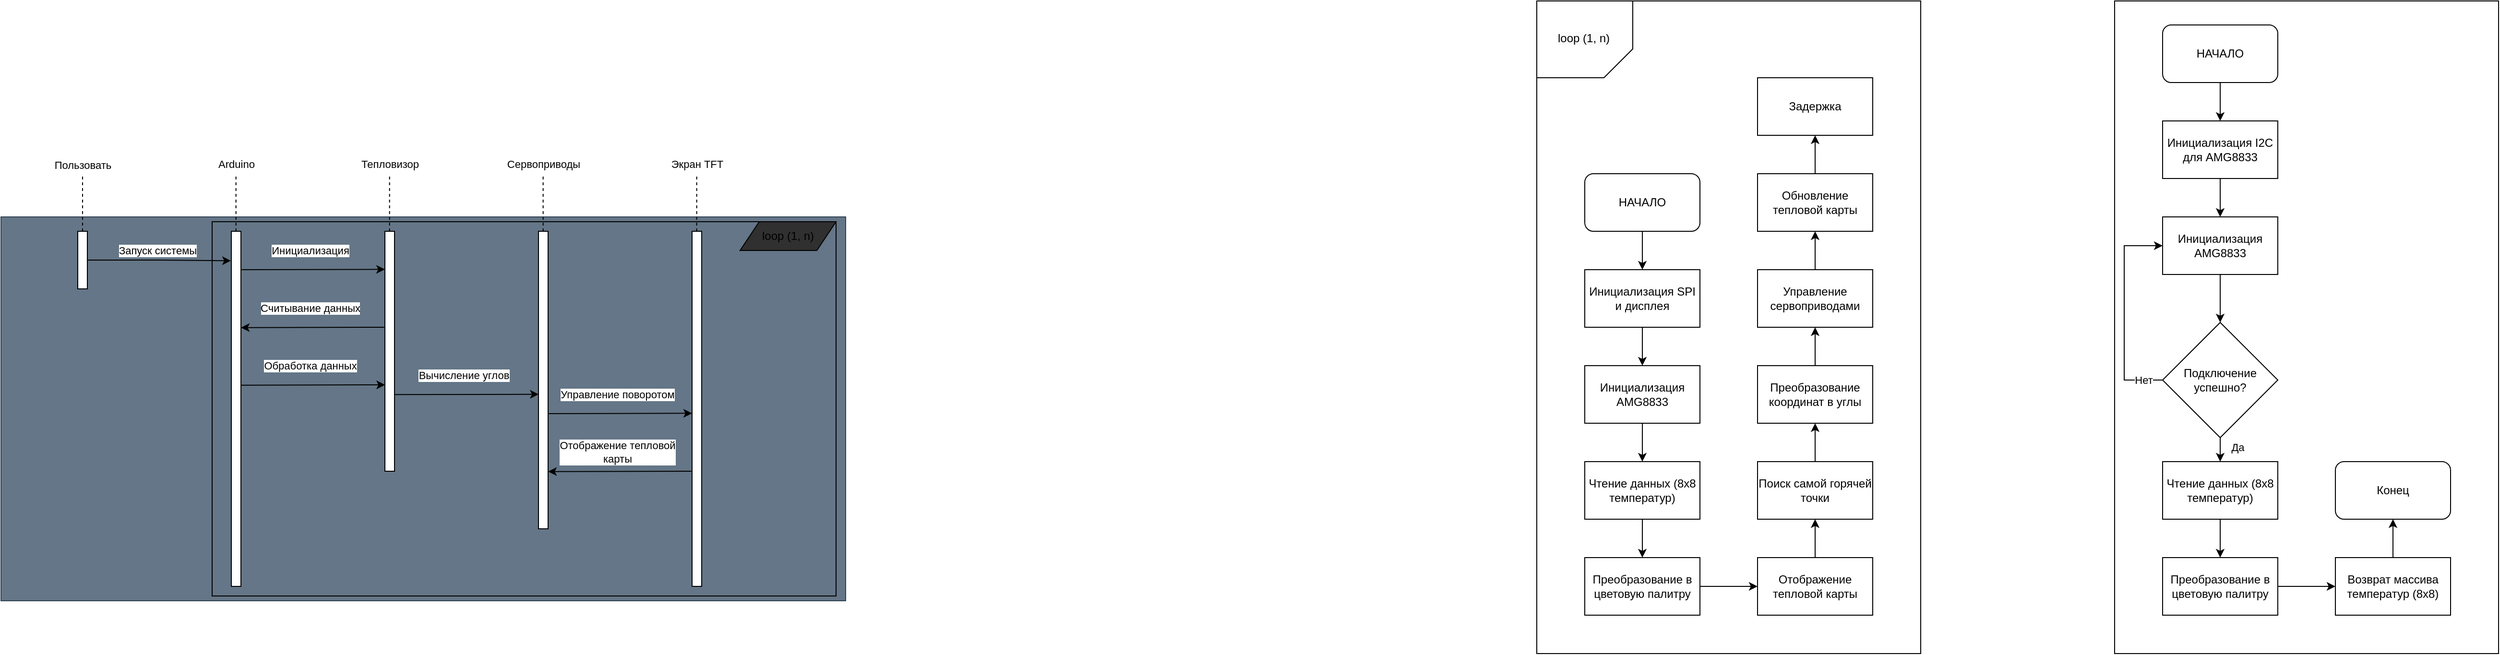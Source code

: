 <mxfile version="25.0.3">
  <diagram name="Страница — 1" id="wTVbVLARGpGQdvWJl2xj">
    <mxGraphModel dx="-972" dy="861" grid="1" gridSize="10" guides="1" tooltips="1" connect="1" arrows="1" fold="1" page="1" pageScale="1" pageWidth="827" pageHeight="1169" math="0" shadow="0">
      <root>
        <mxCell id="0" />
        <mxCell id="1" parent="0" />
        <mxCell id="dgGVusEM3EoO9SasVwt4-57" value="" style="rounded=0;whiteSpace=wrap;html=1;" vertex="1" parent="1">
          <mxGeometry x="4360" y="360" width="400" height="680" as="geometry" />
        </mxCell>
        <mxCell id="dgGVusEM3EoO9SasVwt4-1" value="" style="rounded=0;whiteSpace=wrap;html=1;fillColor=#647687;strokeColor=#314354;fontColor=#ffffff;" vertex="1" parent="1">
          <mxGeometry x="2760" y="585" width="880" height="400" as="geometry" />
        </mxCell>
        <mxCell id="dgGVusEM3EoO9SasVwt4-2" value="" style="rounded=0;whiteSpace=wrap;html=1;fillColor=#647687;strokeColor=#000000;fontColor=#ffffff;" vertex="1" parent="1">
          <mxGeometry x="2980" y="590" width="650" height="390" as="geometry" />
        </mxCell>
        <mxCell id="dgGVusEM3EoO9SasVwt4-3" value="" style="rounded=0;whiteSpace=wrap;html=1;" vertex="1" parent="1">
          <mxGeometry x="2840" y="600" width="10" height="60" as="geometry" />
        </mxCell>
        <mxCell id="dgGVusEM3EoO9SasVwt4-4" value="" style="rounded=0;whiteSpace=wrap;html=1;" vertex="1" parent="1">
          <mxGeometry x="3000" y="600" width="10" height="370" as="geometry" />
        </mxCell>
        <mxCell id="dgGVusEM3EoO9SasVwt4-5" value="" style="rounded=0;whiteSpace=wrap;html=1;" vertex="1" parent="1">
          <mxGeometry x="3160" y="600" width="10" height="250" as="geometry" />
        </mxCell>
        <mxCell id="dgGVusEM3EoO9SasVwt4-6" value="" style="rounded=0;whiteSpace=wrap;html=1;" vertex="1" parent="1">
          <mxGeometry x="3320" y="600" width="10" height="310" as="geometry" />
        </mxCell>
        <mxCell id="dgGVusEM3EoO9SasVwt4-7" value="" style="rounded=0;whiteSpace=wrap;html=1;" vertex="1" parent="1">
          <mxGeometry x="3480" y="600" width="10" height="370" as="geometry" />
        </mxCell>
        <mxCell id="dgGVusEM3EoO9SasVwt4-8" value="" style="endArrow=none;dashed=1;html=1;rounded=0;exitX=0.5;exitY=0;exitDx=0;exitDy=0;" edge="1" parent="1" source="dgGVusEM3EoO9SasVwt4-3">
          <mxGeometry width="50" height="50" relative="1" as="geometry">
            <mxPoint x="2860" y="640" as="sourcePoint" />
            <mxPoint x="2845" y="540" as="targetPoint" />
          </mxGeometry>
        </mxCell>
        <mxCell id="dgGVusEM3EoO9SasVwt4-9" value="Пользовать" style="edgeLabel;html=1;align=center;verticalAlign=middle;resizable=0;points=[];" vertex="1" connectable="0" parent="dgGVusEM3EoO9SasVwt4-8">
          <mxGeometry x="0.889" y="-1" relative="1" as="geometry">
            <mxPoint x="-1" y="-13" as="offset" />
          </mxGeometry>
        </mxCell>
        <mxCell id="dgGVusEM3EoO9SasVwt4-10" value="" style="endArrow=none;dashed=1;html=1;rounded=0;exitX=0.5;exitY=0;exitDx=0;exitDy=0;" edge="1" parent="1">
          <mxGeometry width="50" height="50" relative="1" as="geometry">
            <mxPoint x="3004.83" y="600" as="sourcePoint" />
            <mxPoint x="3004.83" y="540" as="targetPoint" />
          </mxGeometry>
        </mxCell>
        <mxCell id="dgGVusEM3EoO9SasVwt4-11" value="" style="endArrow=none;dashed=1;html=1;rounded=0;exitX=0.5;exitY=0;exitDx=0;exitDy=0;" edge="1" parent="1">
          <mxGeometry width="50" height="50" relative="1" as="geometry">
            <mxPoint x="3164.83" y="600" as="sourcePoint" />
            <mxPoint x="3164.83" y="540" as="targetPoint" />
          </mxGeometry>
        </mxCell>
        <mxCell id="dgGVusEM3EoO9SasVwt4-12" value="" style="endArrow=none;dashed=1;html=1;rounded=0;exitX=0.5;exitY=0;exitDx=0;exitDy=0;" edge="1" parent="1">
          <mxGeometry width="50" height="50" relative="1" as="geometry">
            <mxPoint x="3324.83" y="600" as="sourcePoint" />
            <mxPoint x="3324.83" y="540" as="targetPoint" />
          </mxGeometry>
        </mxCell>
        <mxCell id="dgGVusEM3EoO9SasVwt4-13" value="" style="endArrow=none;dashed=1;html=1;rounded=0;exitX=0.5;exitY=0;exitDx=0;exitDy=0;" edge="1" parent="1">
          <mxGeometry width="50" height="50" relative="1" as="geometry">
            <mxPoint x="3484.83" y="600" as="sourcePoint" />
            <mxPoint x="3484.83" y="540" as="targetPoint" />
          </mxGeometry>
        </mxCell>
        <mxCell id="dgGVusEM3EoO9SasVwt4-14" value="Arduino" style="edgeLabel;html=1;align=center;verticalAlign=middle;resizable=0;points=[];" vertex="1" connectable="0" parent="1">
          <mxGeometry x="3005" y="530.003" as="geometry" />
        </mxCell>
        <mxCell id="dgGVusEM3EoO9SasVwt4-15" value="Тепловизор" style="edgeLabel;html=1;align=center;verticalAlign=middle;resizable=0;points=[];" vertex="1" connectable="0" parent="1">
          <mxGeometry x="3165" y="530.003" as="geometry" />
        </mxCell>
        <mxCell id="dgGVusEM3EoO9SasVwt4-16" value="Сервоприводы" style="edgeLabel;html=1;align=center;verticalAlign=middle;resizable=0;points=[];" vertex="1" connectable="0" parent="1">
          <mxGeometry x="3325" y="530.003" as="geometry" />
        </mxCell>
        <mxCell id="dgGVusEM3EoO9SasVwt4-17" value="Экран TFT" style="edgeLabel;html=1;align=center;verticalAlign=middle;resizable=0;points=[];" vertex="1" connectable="0" parent="1">
          <mxGeometry x="3485" y="530.003" as="geometry" />
        </mxCell>
        <mxCell id="dgGVusEM3EoO9SasVwt4-18" style="edgeStyle=orthogonalEdgeStyle;rounded=0;orthogonalLoop=1;jettySize=auto;html=1;entryX=-0.047;entryY=0.083;entryDx=0;entryDy=0;entryPerimeter=0;" edge="1" parent="1" source="dgGVusEM3EoO9SasVwt4-3" target="dgGVusEM3EoO9SasVwt4-4">
          <mxGeometry relative="1" as="geometry" />
        </mxCell>
        <mxCell id="dgGVusEM3EoO9SasVwt4-19" value="Запуск системы" style="edgeLabel;html=1;align=center;verticalAlign=middle;resizable=0;points=[];" vertex="1" connectable="0" parent="dgGVusEM3EoO9SasVwt4-18">
          <mxGeometry x="-0.033" relative="1" as="geometry">
            <mxPoint y="-10" as="offset" />
          </mxGeometry>
        </mxCell>
        <mxCell id="dgGVusEM3EoO9SasVwt4-20" value="" style="endArrow=classic;html=1;rounded=0;exitX=0.98;exitY=0.082;exitDx=0;exitDy=0;exitPerimeter=0;entryX=0;entryY=0.5;entryDx=0;entryDy=0;" edge="1" parent="1">
          <mxGeometry width="50" height="50" relative="1" as="geometry">
            <mxPoint x="3009.8" y="640" as="sourcePoint" />
            <mxPoint x="3160" y="639.66" as="targetPoint" />
          </mxGeometry>
        </mxCell>
        <mxCell id="dgGVusEM3EoO9SasVwt4-21" value="Инициализация" style="edgeLabel;html=1;align=center;verticalAlign=middle;resizable=0;points=[];" vertex="1" connectable="0" parent="dgGVusEM3EoO9SasVwt4-20">
          <mxGeometry x="-0.048" y="1" relative="1" as="geometry">
            <mxPoint y="-19" as="offset" />
          </mxGeometry>
        </mxCell>
        <mxCell id="dgGVusEM3EoO9SasVwt4-22" value="" style="endArrow=none;html=1;rounded=0;exitX=0.98;exitY=0.082;exitDx=0;exitDy=0;exitPerimeter=0;entryX=0;entryY=0.5;entryDx=0;entryDy=0;endFill=0;startArrow=classic;startFill=1;" edge="1" parent="1">
          <mxGeometry width="50" height="50" relative="1" as="geometry">
            <mxPoint x="3010" y="700.34" as="sourcePoint" />
            <mxPoint x="3160.2" y="700" as="targetPoint" />
          </mxGeometry>
        </mxCell>
        <mxCell id="dgGVusEM3EoO9SasVwt4-23" value="Считывание данных" style="edgeLabel;html=1;align=center;verticalAlign=middle;resizable=0;points=[];" vertex="1" connectable="0" parent="dgGVusEM3EoO9SasVwt4-22">
          <mxGeometry x="-0.048" y="1" relative="1" as="geometry">
            <mxPoint y="-19" as="offset" />
          </mxGeometry>
        </mxCell>
        <mxCell id="dgGVusEM3EoO9SasVwt4-24" value="" style="endArrow=classic;html=1;rounded=0;exitX=0.98;exitY=0.082;exitDx=0;exitDy=0;exitPerimeter=0;entryX=0;entryY=0.5;entryDx=0;entryDy=0;endFill=1;startArrow=none;startFill=0;" edge="1" parent="1">
          <mxGeometry width="50" height="50" relative="1" as="geometry">
            <mxPoint x="3010" y="760.34" as="sourcePoint" />
            <mxPoint x="3160.2" y="760" as="targetPoint" />
          </mxGeometry>
        </mxCell>
        <mxCell id="dgGVusEM3EoO9SasVwt4-25" value="Обработка данных" style="edgeLabel;html=1;align=center;verticalAlign=middle;resizable=0;points=[];" vertex="1" connectable="0" parent="dgGVusEM3EoO9SasVwt4-24">
          <mxGeometry x="-0.048" y="1" relative="1" as="geometry">
            <mxPoint y="-19" as="offset" />
          </mxGeometry>
        </mxCell>
        <mxCell id="dgGVusEM3EoO9SasVwt4-26" value="" style="endArrow=classic;html=1;rounded=0;exitX=0.98;exitY=0.082;exitDx=0;exitDy=0;exitPerimeter=0;entryX=0;entryY=0.5;entryDx=0;entryDy=0;endFill=1;startArrow=none;startFill=0;" edge="1" parent="1">
          <mxGeometry width="50" height="50" relative="1" as="geometry">
            <mxPoint x="3170" y="770.17" as="sourcePoint" />
            <mxPoint x="3320.2" y="769.83" as="targetPoint" />
          </mxGeometry>
        </mxCell>
        <mxCell id="dgGVusEM3EoO9SasVwt4-27" value="Вычисление углов" style="edgeLabel;html=1;align=center;verticalAlign=middle;resizable=0;points=[];" vertex="1" connectable="0" parent="dgGVusEM3EoO9SasVwt4-26">
          <mxGeometry x="-0.048" y="1" relative="1" as="geometry">
            <mxPoint y="-19" as="offset" />
          </mxGeometry>
        </mxCell>
        <mxCell id="dgGVusEM3EoO9SasVwt4-28" value="" style="endArrow=classic;html=1;rounded=0;exitX=0.98;exitY=0.082;exitDx=0;exitDy=0;exitPerimeter=0;entryX=0;entryY=0.5;entryDx=0;entryDy=0;endFill=1;startArrow=none;startFill=0;" edge="1" parent="1">
          <mxGeometry width="50" height="50" relative="1" as="geometry">
            <mxPoint x="3329.8" y="790" as="sourcePoint" />
            <mxPoint x="3480" y="789.66" as="targetPoint" />
          </mxGeometry>
        </mxCell>
        <mxCell id="dgGVusEM3EoO9SasVwt4-29" value="Управление поворотом" style="edgeLabel;html=1;align=center;verticalAlign=middle;resizable=0;points=[];" vertex="1" connectable="0" parent="dgGVusEM3EoO9SasVwt4-28">
          <mxGeometry x="-0.048" y="1" relative="1" as="geometry">
            <mxPoint y="-19" as="offset" />
          </mxGeometry>
        </mxCell>
        <mxCell id="dgGVusEM3EoO9SasVwt4-30" value="" style="endArrow=none;html=1;rounded=0;exitX=0.98;exitY=0.082;exitDx=0;exitDy=0;exitPerimeter=0;entryX=0;entryY=0.5;entryDx=0;entryDy=0;endFill=0;startArrow=classic;startFill=1;" edge="1" parent="1">
          <mxGeometry width="50" height="50" relative="1" as="geometry">
            <mxPoint x="3330" y="850.34" as="sourcePoint" />
            <mxPoint x="3480.2" y="850" as="targetPoint" />
          </mxGeometry>
        </mxCell>
        <mxCell id="dgGVusEM3EoO9SasVwt4-31" value="Отображение тепловой&lt;div&gt;карты&lt;/div&gt;" style="edgeLabel;html=1;align=center;verticalAlign=middle;resizable=0;points=[];" vertex="1" connectable="0" parent="dgGVusEM3EoO9SasVwt4-30">
          <mxGeometry x="-0.048" y="1" relative="1" as="geometry">
            <mxPoint y="-19" as="offset" />
          </mxGeometry>
        </mxCell>
        <mxCell id="dgGVusEM3EoO9SasVwt4-32" value="loop (1, n)" style="shape=parallelogram;perimeter=parallelogramPerimeter;whiteSpace=wrap;html=1;fixedSize=1;fillColor=#303030;flipH=0;flipV=0;" vertex="1" parent="1">
          <mxGeometry x="3530" y="590" width="100" height="30" as="geometry" />
        </mxCell>
        <mxCell id="dgGVusEM3EoO9SasVwt4-45" style="edgeStyle=orthogonalEdgeStyle;rounded=0;orthogonalLoop=1;jettySize=auto;html=1;" edge="1" parent="1" source="dgGVusEM3EoO9SasVwt4-33" target="dgGVusEM3EoO9SasVwt4-34">
          <mxGeometry relative="1" as="geometry" />
        </mxCell>
        <mxCell id="dgGVusEM3EoO9SasVwt4-33" value="НАЧАЛО" style="rounded=1;whiteSpace=wrap;html=1;" vertex="1" parent="1">
          <mxGeometry x="4410" y="540" width="120" height="60" as="geometry" />
        </mxCell>
        <mxCell id="dgGVusEM3EoO9SasVwt4-46" style="edgeStyle=orthogonalEdgeStyle;rounded=0;orthogonalLoop=1;jettySize=auto;html=1;" edge="1" parent="1" source="dgGVusEM3EoO9SasVwt4-34" target="dgGVusEM3EoO9SasVwt4-35">
          <mxGeometry relative="1" as="geometry" />
        </mxCell>
        <mxCell id="dgGVusEM3EoO9SasVwt4-34" value="Инициализация SPI и дисплея" style="rounded=0;whiteSpace=wrap;html=1;" vertex="1" parent="1">
          <mxGeometry x="4410" y="640" width="120" height="60" as="geometry" />
        </mxCell>
        <mxCell id="dgGVusEM3EoO9SasVwt4-47" style="edgeStyle=orthogonalEdgeStyle;rounded=0;orthogonalLoop=1;jettySize=auto;html=1;" edge="1" parent="1" source="dgGVusEM3EoO9SasVwt4-35" target="dgGVusEM3EoO9SasVwt4-36">
          <mxGeometry relative="1" as="geometry" />
        </mxCell>
        <mxCell id="dgGVusEM3EoO9SasVwt4-35" value="Инициализация AMG8833" style="rounded=0;whiteSpace=wrap;html=1;" vertex="1" parent="1">
          <mxGeometry x="4410" y="740" width="120" height="60" as="geometry" />
        </mxCell>
        <mxCell id="dgGVusEM3EoO9SasVwt4-48" style="edgeStyle=orthogonalEdgeStyle;rounded=0;orthogonalLoop=1;jettySize=auto;html=1;" edge="1" parent="1" source="dgGVusEM3EoO9SasVwt4-36" target="dgGVusEM3EoO9SasVwt4-37">
          <mxGeometry relative="1" as="geometry" />
        </mxCell>
        <mxCell id="dgGVusEM3EoO9SasVwt4-36" value="Чтение данных (8x8 температур)" style="rounded=0;whiteSpace=wrap;html=1;" vertex="1" parent="1">
          <mxGeometry x="4410" y="840" width="120" height="60" as="geometry" />
        </mxCell>
        <mxCell id="dgGVusEM3EoO9SasVwt4-49" style="edgeStyle=orthogonalEdgeStyle;rounded=0;orthogonalLoop=1;jettySize=auto;html=1;" edge="1" parent="1" source="dgGVusEM3EoO9SasVwt4-37" target="dgGVusEM3EoO9SasVwt4-38">
          <mxGeometry relative="1" as="geometry" />
        </mxCell>
        <mxCell id="dgGVusEM3EoO9SasVwt4-37" value="Преобразование в цветовую палитру" style="rounded=0;whiteSpace=wrap;html=1;" vertex="1" parent="1">
          <mxGeometry x="4410" y="940" width="120" height="60" as="geometry" />
        </mxCell>
        <mxCell id="dgGVusEM3EoO9SasVwt4-50" style="edgeStyle=orthogonalEdgeStyle;rounded=0;orthogonalLoop=1;jettySize=auto;html=1;" edge="1" parent="1" source="dgGVusEM3EoO9SasVwt4-38" target="dgGVusEM3EoO9SasVwt4-39">
          <mxGeometry relative="1" as="geometry" />
        </mxCell>
        <mxCell id="dgGVusEM3EoO9SasVwt4-38" value="Отображение тепловой карты" style="rounded=0;whiteSpace=wrap;html=1;" vertex="1" parent="1">
          <mxGeometry x="4590" y="940" width="120" height="60" as="geometry" />
        </mxCell>
        <mxCell id="dgGVusEM3EoO9SasVwt4-51" style="edgeStyle=orthogonalEdgeStyle;rounded=0;orthogonalLoop=1;jettySize=auto;html=1;" edge="1" parent="1" source="dgGVusEM3EoO9SasVwt4-39" target="dgGVusEM3EoO9SasVwt4-40">
          <mxGeometry relative="1" as="geometry" />
        </mxCell>
        <mxCell id="dgGVusEM3EoO9SasVwt4-39" value="Поиск самой горячей точки" style="rounded=0;whiteSpace=wrap;html=1;" vertex="1" parent="1">
          <mxGeometry x="4590" y="840" width="120" height="60" as="geometry" />
        </mxCell>
        <mxCell id="dgGVusEM3EoO9SasVwt4-52" style="edgeStyle=orthogonalEdgeStyle;rounded=0;orthogonalLoop=1;jettySize=auto;html=1;" edge="1" parent="1" source="dgGVusEM3EoO9SasVwt4-40" target="dgGVusEM3EoO9SasVwt4-41">
          <mxGeometry relative="1" as="geometry" />
        </mxCell>
        <mxCell id="dgGVusEM3EoO9SasVwt4-40" value="Преобразование координат в углы" style="rounded=0;whiteSpace=wrap;html=1;" vertex="1" parent="1">
          <mxGeometry x="4590" y="740" width="120" height="60" as="geometry" />
        </mxCell>
        <mxCell id="dgGVusEM3EoO9SasVwt4-53" style="edgeStyle=orthogonalEdgeStyle;rounded=0;orthogonalLoop=1;jettySize=auto;html=1;" edge="1" parent="1" source="dgGVusEM3EoO9SasVwt4-41" target="dgGVusEM3EoO9SasVwt4-42">
          <mxGeometry relative="1" as="geometry" />
        </mxCell>
        <mxCell id="dgGVusEM3EoO9SasVwt4-41" value="Управление сервоприводами" style="rounded=0;whiteSpace=wrap;html=1;" vertex="1" parent="1">
          <mxGeometry x="4590" y="640" width="120" height="60" as="geometry" />
        </mxCell>
        <mxCell id="dgGVusEM3EoO9SasVwt4-54" style="edgeStyle=orthogonalEdgeStyle;rounded=0;orthogonalLoop=1;jettySize=auto;html=1;" edge="1" parent="1" source="dgGVusEM3EoO9SasVwt4-42" target="dgGVusEM3EoO9SasVwt4-44">
          <mxGeometry relative="1" as="geometry" />
        </mxCell>
        <mxCell id="dgGVusEM3EoO9SasVwt4-42" value="Обновление тепловой карты" style="rounded=0;whiteSpace=wrap;html=1;" vertex="1" parent="1">
          <mxGeometry x="4590" y="540" width="120" height="60" as="geometry" />
        </mxCell>
        <mxCell id="dgGVusEM3EoO9SasVwt4-44" value="Задержка" style="rounded=0;whiteSpace=wrap;html=1;" vertex="1" parent="1">
          <mxGeometry x="4590" y="440" width="120" height="60" as="geometry" />
        </mxCell>
        <mxCell id="dgGVusEM3EoO9SasVwt4-58" value="" style="shape=card;whiteSpace=wrap;html=1;rotation=-90;flipH=0;flipV=1;" vertex="1" parent="1">
          <mxGeometry x="4370" y="350" width="80" height="100" as="geometry" />
        </mxCell>
        <mxCell id="dgGVusEM3EoO9SasVwt4-59" value="&lt;span style=&quot;color: rgb(0, 0, 0); font-family: Helvetica; font-size: 12px; font-style: normal; font-variant-ligatures: normal; font-variant-caps: normal; font-weight: 400; letter-spacing: normal; orphans: 2; text-align: center; text-indent: 0px; text-transform: none; widows: 2; word-spacing: 0px; -webkit-text-stroke-width: 0px; white-space: normal; background-color: rgb(251, 251, 251); text-decoration-thickness: initial; text-decoration-style: initial; text-decoration-color: initial; display: inline !important; float: none;&quot;&gt;loop (1, n)&lt;/span&gt;" style="text;whiteSpace=wrap;html=1;" vertex="1" parent="1">
          <mxGeometry x="4380" y="385" width="60" height="30" as="geometry" />
        </mxCell>
        <mxCell id="dgGVusEM3EoO9SasVwt4-60" value="" style="rounded=0;whiteSpace=wrap;html=1;" vertex="1" parent="1">
          <mxGeometry x="4962" y="360" width="400" height="680" as="geometry" />
        </mxCell>
        <mxCell id="dgGVusEM3EoO9SasVwt4-61" style="edgeStyle=orthogonalEdgeStyle;rounded=0;orthogonalLoop=1;jettySize=auto;html=1;" edge="1" parent="1" source="dgGVusEM3EoO9SasVwt4-62" target="dgGVusEM3EoO9SasVwt4-64">
          <mxGeometry relative="1" as="geometry" />
        </mxCell>
        <mxCell id="dgGVusEM3EoO9SasVwt4-62" value="НАЧАЛО" style="rounded=1;whiteSpace=wrap;html=1;" vertex="1" parent="1">
          <mxGeometry x="5012" y="385" width="120" height="60" as="geometry" />
        </mxCell>
        <mxCell id="dgGVusEM3EoO9SasVwt4-63" style="edgeStyle=orthogonalEdgeStyle;rounded=0;orthogonalLoop=1;jettySize=auto;html=1;" edge="1" parent="1" source="dgGVusEM3EoO9SasVwt4-64" target="dgGVusEM3EoO9SasVwt4-66">
          <mxGeometry relative="1" as="geometry" />
        </mxCell>
        <mxCell id="dgGVusEM3EoO9SasVwt4-64" value="Инициализация I2C для AMG8833" style="rounded=0;whiteSpace=wrap;html=1;" vertex="1" parent="1">
          <mxGeometry x="5012" y="485" width="120" height="60" as="geometry" />
        </mxCell>
        <mxCell id="dgGVusEM3EoO9SasVwt4-85" style="edgeStyle=orthogonalEdgeStyle;rounded=0;orthogonalLoop=1;jettySize=auto;html=1;" edge="1" parent="1" source="dgGVusEM3EoO9SasVwt4-66" target="dgGVusEM3EoO9SasVwt4-84">
          <mxGeometry relative="1" as="geometry" />
        </mxCell>
        <mxCell id="dgGVusEM3EoO9SasVwt4-66" value="Инициализация AMG8833" style="rounded=0;whiteSpace=wrap;html=1;" vertex="1" parent="1">
          <mxGeometry x="5012" y="585" width="120" height="60" as="geometry" />
        </mxCell>
        <mxCell id="dgGVusEM3EoO9SasVwt4-67" style="edgeStyle=orthogonalEdgeStyle;rounded=0;orthogonalLoop=1;jettySize=auto;html=1;" edge="1" parent="1" source="dgGVusEM3EoO9SasVwt4-68" target="dgGVusEM3EoO9SasVwt4-70">
          <mxGeometry relative="1" as="geometry" />
        </mxCell>
        <mxCell id="dgGVusEM3EoO9SasVwt4-68" value="Чтение данных (8x8 температур)" style="rounded=0;whiteSpace=wrap;html=1;" vertex="1" parent="1">
          <mxGeometry x="5012" y="840" width="120" height="60" as="geometry" />
        </mxCell>
        <mxCell id="dgGVusEM3EoO9SasVwt4-69" style="edgeStyle=orthogonalEdgeStyle;rounded=0;orthogonalLoop=1;jettySize=auto;html=1;" edge="1" parent="1" source="dgGVusEM3EoO9SasVwt4-70" target="dgGVusEM3EoO9SasVwt4-72">
          <mxGeometry relative="1" as="geometry" />
        </mxCell>
        <mxCell id="dgGVusEM3EoO9SasVwt4-70" value="Преобразование в цветовую палитру" style="rounded=0;whiteSpace=wrap;html=1;" vertex="1" parent="1">
          <mxGeometry x="5012" y="940" width="120" height="60" as="geometry" />
        </mxCell>
        <mxCell id="dgGVusEM3EoO9SasVwt4-71" style="edgeStyle=orthogonalEdgeStyle;rounded=0;orthogonalLoop=1;jettySize=auto;html=1;" edge="1" parent="1" source="dgGVusEM3EoO9SasVwt4-72">
          <mxGeometry relative="1" as="geometry">
            <mxPoint x="5252" y="900" as="targetPoint" />
          </mxGeometry>
        </mxCell>
        <mxCell id="dgGVusEM3EoO9SasVwt4-72" value="Возврат массива температур (8x8)" style="rounded=0;whiteSpace=wrap;html=1;" vertex="1" parent="1">
          <mxGeometry x="5192" y="940" width="120" height="60" as="geometry" />
        </mxCell>
        <mxCell id="dgGVusEM3EoO9SasVwt4-86" style="edgeStyle=orthogonalEdgeStyle;rounded=0;orthogonalLoop=1;jettySize=auto;html=1;entryX=0;entryY=0.5;entryDx=0;entryDy=0;" edge="1" parent="1" source="dgGVusEM3EoO9SasVwt4-84" target="dgGVusEM3EoO9SasVwt4-66">
          <mxGeometry relative="1" as="geometry">
            <Array as="points">
              <mxPoint x="4972" y="755" />
              <mxPoint x="4972" y="615" />
            </Array>
          </mxGeometry>
        </mxCell>
        <mxCell id="dgGVusEM3EoO9SasVwt4-87" value="Нет" style="edgeLabel;html=1;align=center;verticalAlign=middle;resizable=0;points=[];" vertex="1" connectable="0" parent="dgGVusEM3EoO9SasVwt4-86">
          <mxGeometry x="-0.812" relative="1" as="geometry">
            <mxPoint as="offset" />
          </mxGeometry>
        </mxCell>
        <mxCell id="dgGVusEM3EoO9SasVwt4-88" style="edgeStyle=orthogonalEdgeStyle;rounded=0;orthogonalLoop=1;jettySize=auto;html=1;" edge="1" parent="1" source="dgGVusEM3EoO9SasVwt4-84" target="dgGVusEM3EoO9SasVwt4-68">
          <mxGeometry relative="1" as="geometry" />
        </mxCell>
        <mxCell id="dgGVusEM3EoO9SasVwt4-89" value="Да" style="edgeLabel;html=1;align=center;verticalAlign=middle;resizable=0;points=[];" vertex="1" connectable="0" parent="dgGVusEM3EoO9SasVwt4-88">
          <mxGeometry x="0.43" relative="1" as="geometry">
            <mxPoint x="18" as="offset" />
          </mxGeometry>
        </mxCell>
        <mxCell id="dgGVusEM3EoO9SasVwt4-84" value="Подключение&lt;div&gt;успешно?&lt;/div&gt;" style="rhombus;whiteSpace=wrap;html=1;" vertex="1" parent="1">
          <mxGeometry x="5012" y="695" width="120" height="120" as="geometry" />
        </mxCell>
        <mxCell id="dgGVusEM3EoO9SasVwt4-90" value="Конец" style="rounded=1;whiteSpace=wrap;html=1;" vertex="1" parent="1">
          <mxGeometry x="5192" y="840" width="120" height="60" as="geometry" />
        </mxCell>
      </root>
    </mxGraphModel>
  </diagram>
</mxfile>
